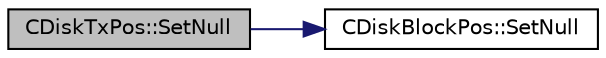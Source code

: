 digraph "CDiskTxPos::SetNull"
{
  edge [fontname="Helvetica",fontsize="10",labelfontname="Helvetica",labelfontsize="10"];
  node [fontname="Helvetica",fontsize="10",shape=record];
  rankdir="LR";
  Node8 [label="CDiskTxPos::SetNull",height=0.2,width=0.4,color="black", fillcolor="grey75", style="filled", fontcolor="black"];
  Node8 -> Node9 [color="midnightblue",fontsize="10",style="solid",fontname="Helvetica"];
  Node9 [label="CDiskBlockPos::SetNull",height=0.2,width=0.4,color="black", fillcolor="white", style="filled",URL="$struct_c_disk_block_pos.html#a0a6ba113219a456472081ee6d6b20a72"];
}
